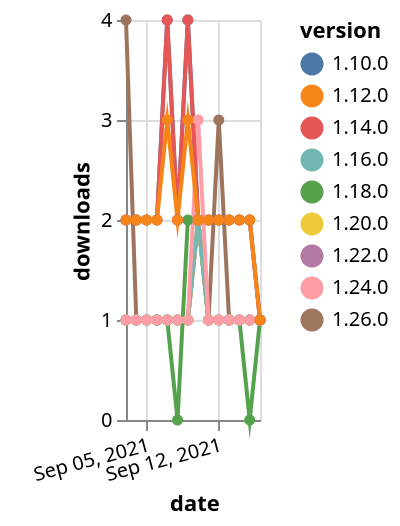 {"$schema": "https://vega.github.io/schema/vega-lite/v5.json", "description": "A simple bar chart with embedded data.", "data": {"values": [{"date": "2021-09-03", "total": 203, "delta": 1, "version": "1.18.0"}, {"date": "2021-09-04", "total": 204, "delta": 1, "version": "1.18.0"}, {"date": "2021-09-05", "total": 205, "delta": 1, "version": "1.18.0"}, {"date": "2021-09-06", "total": 206, "delta": 1, "version": "1.18.0"}, {"date": "2021-09-07", "total": 207, "delta": 1, "version": "1.18.0"}, {"date": "2021-09-08", "total": 207, "delta": 0, "version": "1.18.0"}, {"date": "2021-09-09", "total": 209, "delta": 2, "version": "1.18.0"}, {"date": "2021-09-10", "total": 211, "delta": 2, "version": "1.18.0"}, {"date": "2021-09-11", "total": 212, "delta": 1, "version": "1.18.0"}, {"date": "2021-09-12", "total": 213, "delta": 1, "version": "1.18.0"}, {"date": "2021-09-13", "total": 214, "delta": 1, "version": "1.18.0"}, {"date": "2021-09-14", "total": 215, "delta": 1, "version": "1.18.0"}, {"date": "2021-09-15", "total": 215, "delta": 0, "version": "1.18.0"}, {"date": "2021-09-16", "total": 216, "delta": 1, "version": "1.18.0"}, {"date": "2021-09-03", "total": 173, "delta": 1, "version": "1.22.0"}, {"date": "2021-09-04", "total": 174, "delta": 1, "version": "1.22.0"}, {"date": "2021-09-05", "total": 175, "delta": 1, "version": "1.22.0"}, {"date": "2021-09-06", "total": 176, "delta": 1, "version": "1.22.0"}, {"date": "2021-09-07", "total": 177, "delta": 1, "version": "1.22.0"}, {"date": "2021-09-08", "total": 178, "delta": 1, "version": "1.22.0"}, {"date": "2021-09-09", "total": 179, "delta": 1, "version": "1.22.0"}, {"date": "2021-09-10", "total": 181, "delta": 2, "version": "1.22.0"}, {"date": "2021-09-11", "total": 182, "delta": 1, "version": "1.22.0"}, {"date": "2021-09-12", "total": 183, "delta": 1, "version": "1.22.0"}, {"date": "2021-09-13", "total": 184, "delta": 1, "version": "1.22.0"}, {"date": "2021-09-14", "total": 185, "delta": 1, "version": "1.22.0"}, {"date": "2021-09-15", "total": 186, "delta": 1, "version": "1.22.0"}, {"date": "2021-09-16", "total": 187, "delta": 1, "version": "1.22.0"}, {"date": "2021-09-03", "total": 3034, "delta": 2, "version": "1.10.0"}, {"date": "2021-09-04", "total": 3036, "delta": 2, "version": "1.10.0"}, {"date": "2021-09-05", "total": 3038, "delta": 2, "version": "1.10.0"}, {"date": "2021-09-06", "total": 3040, "delta": 2, "version": "1.10.0"}, {"date": "2021-09-07", "total": 3044, "delta": 4, "version": "1.10.0"}, {"date": "2021-09-08", "total": 3046, "delta": 2, "version": "1.10.0"}, {"date": "2021-09-09", "total": 3050, "delta": 4, "version": "1.10.0"}, {"date": "2021-09-10", "total": 3052, "delta": 2, "version": "1.10.0"}, {"date": "2021-09-11", "total": 3054, "delta": 2, "version": "1.10.0"}, {"date": "2021-09-12", "total": 3056, "delta": 2, "version": "1.10.0"}, {"date": "2021-09-13", "total": 3058, "delta": 2, "version": "1.10.0"}, {"date": "2021-09-14", "total": 3060, "delta": 2, "version": "1.10.0"}, {"date": "2021-09-15", "total": 3062, "delta": 2, "version": "1.10.0"}, {"date": "2021-09-16", "total": 3063, "delta": 1, "version": "1.10.0"}, {"date": "2021-09-03", "total": 134, "delta": 4, "version": "1.26.0"}, {"date": "2021-09-04", "total": 135, "delta": 1, "version": "1.26.0"}, {"date": "2021-09-05", "total": 136, "delta": 1, "version": "1.26.0"}, {"date": "2021-09-06", "total": 137, "delta": 1, "version": "1.26.0"}, {"date": "2021-09-07", "total": 138, "delta": 1, "version": "1.26.0"}, {"date": "2021-09-08", "total": 139, "delta": 1, "version": "1.26.0"}, {"date": "2021-09-09", "total": 140, "delta": 1, "version": "1.26.0"}, {"date": "2021-09-10", "total": 142, "delta": 2, "version": "1.26.0"}, {"date": "2021-09-11", "total": 143, "delta": 1, "version": "1.26.0"}, {"date": "2021-09-12", "total": 146, "delta": 3, "version": "1.26.0"}, {"date": "2021-09-13", "total": 147, "delta": 1, "version": "1.26.0"}, {"date": "2021-09-14", "total": 148, "delta": 1, "version": "1.26.0"}, {"date": "2021-09-15", "total": 149, "delta": 1, "version": "1.26.0"}, {"date": "2021-09-16", "total": 150, "delta": 1, "version": "1.26.0"}, {"date": "2021-09-03", "total": 201, "delta": 1, "version": "1.20.0"}, {"date": "2021-09-04", "total": 202, "delta": 1, "version": "1.20.0"}, {"date": "2021-09-05", "total": 203, "delta": 1, "version": "1.20.0"}, {"date": "2021-09-06", "total": 204, "delta": 1, "version": "1.20.0"}, {"date": "2021-09-07", "total": 205, "delta": 1, "version": "1.20.0"}, {"date": "2021-09-08", "total": 206, "delta": 1, "version": "1.20.0"}, {"date": "2021-09-09", "total": 207, "delta": 1, "version": "1.20.0"}, {"date": "2021-09-10", "total": 209, "delta": 2, "version": "1.20.0"}, {"date": "2021-09-11", "total": 210, "delta": 1, "version": "1.20.0"}, {"date": "2021-09-12", "total": 211, "delta": 1, "version": "1.20.0"}, {"date": "2021-09-13", "total": 212, "delta": 1, "version": "1.20.0"}, {"date": "2021-09-14", "total": 213, "delta": 1, "version": "1.20.0"}, {"date": "2021-09-15", "total": 214, "delta": 1, "version": "1.20.0"}, {"date": "2021-09-16", "total": 215, "delta": 1, "version": "1.20.0"}, {"date": "2021-09-03", "total": 249, "delta": 1, "version": "1.16.0"}, {"date": "2021-09-04", "total": 250, "delta": 1, "version": "1.16.0"}, {"date": "2021-09-05", "total": 251, "delta": 1, "version": "1.16.0"}, {"date": "2021-09-06", "total": 252, "delta": 1, "version": "1.16.0"}, {"date": "2021-09-07", "total": 253, "delta": 1, "version": "1.16.0"}, {"date": "2021-09-08", "total": 254, "delta": 1, "version": "1.16.0"}, {"date": "2021-09-09", "total": 255, "delta": 1, "version": "1.16.0"}, {"date": "2021-09-10", "total": 257, "delta": 2, "version": "1.16.0"}, {"date": "2021-09-11", "total": 258, "delta": 1, "version": "1.16.0"}, {"date": "2021-09-12", "total": 259, "delta": 1, "version": "1.16.0"}, {"date": "2021-09-13", "total": 260, "delta": 1, "version": "1.16.0"}, {"date": "2021-09-14", "total": 261, "delta": 1, "version": "1.16.0"}, {"date": "2021-09-15", "total": 262, "delta": 1, "version": "1.16.0"}, {"date": "2021-09-16", "total": 263, "delta": 1, "version": "1.16.0"}, {"date": "2021-09-03", "total": 206, "delta": 1, "version": "1.24.0"}, {"date": "2021-09-04", "total": 207, "delta": 1, "version": "1.24.0"}, {"date": "2021-09-05", "total": 208, "delta": 1, "version": "1.24.0"}, {"date": "2021-09-06", "total": 209, "delta": 1, "version": "1.24.0"}, {"date": "2021-09-07", "total": 210, "delta": 1, "version": "1.24.0"}, {"date": "2021-09-08", "total": 211, "delta": 1, "version": "1.24.0"}, {"date": "2021-09-09", "total": 212, "delta": 1, "version": "1.24.0"}, {"date": "2021-09-10", "total": 215, "delta": 3, "version": "1.24.0"}, {"date": "2021-09-11", "total": 216, "delta": 1, "version": "1.24.0"}, {"date": "2021-09-12", "total": 217, "delta": 1, "version": "1.24.0"}, {"date": "2021-09-13", "total": 218, "delta": 1, "version": "1.24.0"}, {"date": "2021-09-14", "total": 219, "delta": 1, "version": "1.24.0"}, {"date": "2021-09-15", "total": 220, "delta": 1, "version": "1.24.0"}, {"date": "2021-09-16", "total": 221, "delta": 1, "version": "1.24.0"}, {"date": "2021-09-03", "total": 2525, "delta": 2, "version": "1.14.0"}, {"date": "2021-09-04", "total": 2527, "delta": 2, "version": "1.14.0"}, {"date": "2021-09-05", "total": 2529, "delta": 2, "version": "1.14.0"}, {"date": "2021-09-06", "total": 2531, "delta": 2, "version": "1.14.0"}, {"date": "2021-09-07", "total": 2535, "delta": 4, "version": "1.14.0"}, {"date": "2021-09-08", "total": 2537, "delta": 2, "version": "1.14.0"}, {"date": "2021-09-09", "total": 2541, "delta": 4, "version": "1.14.0"}, {"date": "2021-09-10", "total": 2543, "delta": 2, "version": "1.14.0"}, {"date": "2021-09-11", "total": 2545, "delta": 2, "version": "1.14.0"}, {"date": "2021-09-12", "total": 2547, "delta": 2, "version": "1.14.0"}, {"date": "2021-09-13", "total": 2549, "delta": 2, "version": "1.14.0"}, {"date": "2021-09-14", "total": 2551, "delta": 2, "version": "1.14.0"}, {"date": "2021-09-15", "total": 2553, "delta": 2, "version": "1.14.0"}, {"date": "2021-09-16", "total": 2554, "delta": 1, "version": "1.14.0"}, {"date": "2021-09-03", "total": 2613, "delta": 2, "version": "1.12.0"}, {"date": "2021-09-04", "total": 2615, "delta": 2, "version": "1.12.0"}, {"date": "2021-09-05", "total": 2617, "delta": 2, "version": "1.12.0"}, {"date": "2021-09-06", "total": 2619, "delta": 2, "version": "1.12.0"}, {"date": "2021-09-07", "total": 2622, "delta": 3, "version": "1.12.0"}, {"date": "2021-09-08", "total": 2624, "delta": 2, "version": "1.12.0"}, {"date": "2021-09-09", "total": 2627, "delta": 3, "version": "1.12.0"}, {"date": "2021-09-10", "total": 2629, "delta": 2, "version": "1.12.0"}, {"date": "2021-09-11", "total": 2631, "delta": 2, "version": "1.12.0"}, {"date": "2021-09-12", "total": 2633, "delta": 2, "version": "1.12.0"}, {"date": "2021-09-13", "total": 2635, "delta": 2, "version": "1.12.0"}, {"date": "2021-09-14", "total": 2637, "delta": 2, "version": "1.12.0"}, {"date": "2021-09-15", "total": 2639, "delta": 2, "version": "1.12.0"}, {"date": "2021-09-16", "total": 2640, "delta": 1, "version": "1.12.0"}]}, "width": "container", "mark": {"type": "line", "point": {"filled": true}}, "encoding": {"x": {"field": "date", "type": "temporal", "timeUnit": "yearmonthdate", "title": "date", "axis": {"labelAngle": -15}}, "y": {"field": "delta", "type": "quantitative", "title": "downloads"}, "color": {"field": "version", "type": "nominal"}, "tooltip": {"field": "delta"}}}